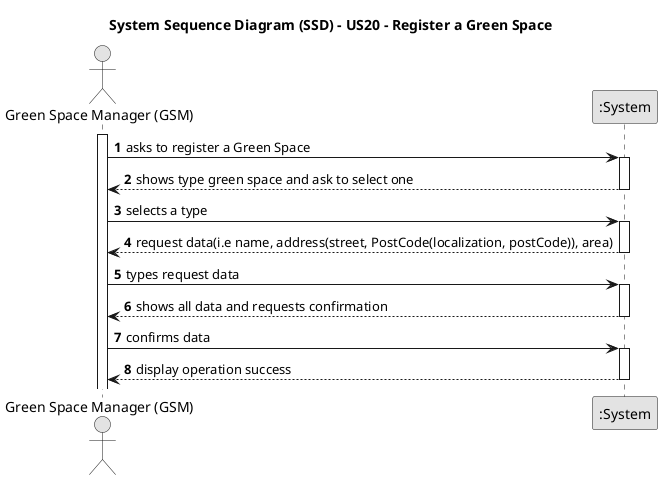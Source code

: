 @startuml
skinparam monochrome true
skinparam packageStyle rectangle
skinparam shadowing false

title System Sequence Diagram (SSD) - US20 - Register a Green Space

autonumber

actor "Green Space Manager (GSM)" as GSM
participant ":System" as System

activate GSM

    GSM -> System : asks to register a Green Space
    activate System

        System --> GSM : shows type green space and ask to select one
    deactivate System

    GSM->System: selects a type
    activate System

        System --> GSM : request data(i.e name, address(street, PostCode(localization, postCode)), area)

    deactivate System


    GSM -> System : types request data
    activate System

        System --> GSM : shows all data and requests confirmation
    deactivate System

    GSM -> System : confirms data
    activate System

    System --> GSM : display operation success
    deactivate System

@enduml
